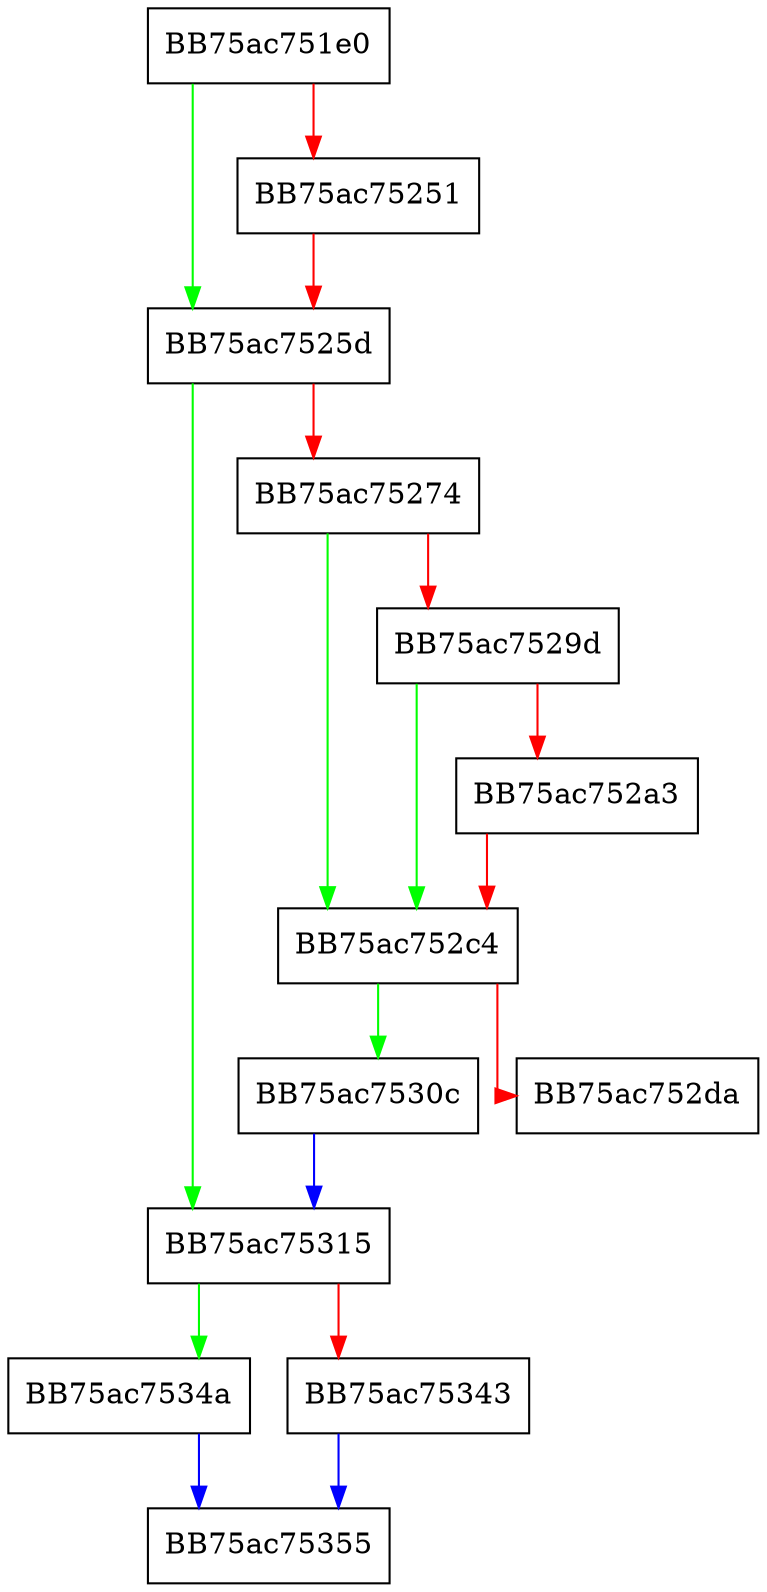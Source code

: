 digraph RecordPush {
  node [shape="box"];
  graph [splines=ortho];
  BB75ac751e0 -> BB75ac7525d [color="green"];
  BB75ac751e0 -> BB75ac75251 [color="red"];
  BB75ac75251 -> BB75ac7525d [color="red"];
  BB75ac7525d -> BB75ac75315 [color="green"];
  BB75ac7525d -> BB75ac75274 [color="red"];
  BB75ac75274 -> BB75ac752c4 [color="green"];
  BB75ac75274 -> BB75ac7529d [color="red"];
  BB75ac7529d -> BB75ac752c4 [color="green"];
  BB75ac7529d -> BB75ac752a3 [color="red"];
  BB75ac752a3 -> BB75ac752c4 [color="red"];
  BB75ac752c4 -> BB75ac7530c [color="green"];
  BB75ac752c4 -> BB75ac752da [color="red"];
  BB75ac7530c -> BB75ac75315 [color="blue"];
  BB75ac75315 -> BB75ac7534a [color="green"];
  BB75ac75315 -> BB75ac75343 [color="red"];
  BB75ac75343 -> BB75ac75355 [color="blue"];
  BB75ac7534a -> BB75ac75355 [color="blue"];
}